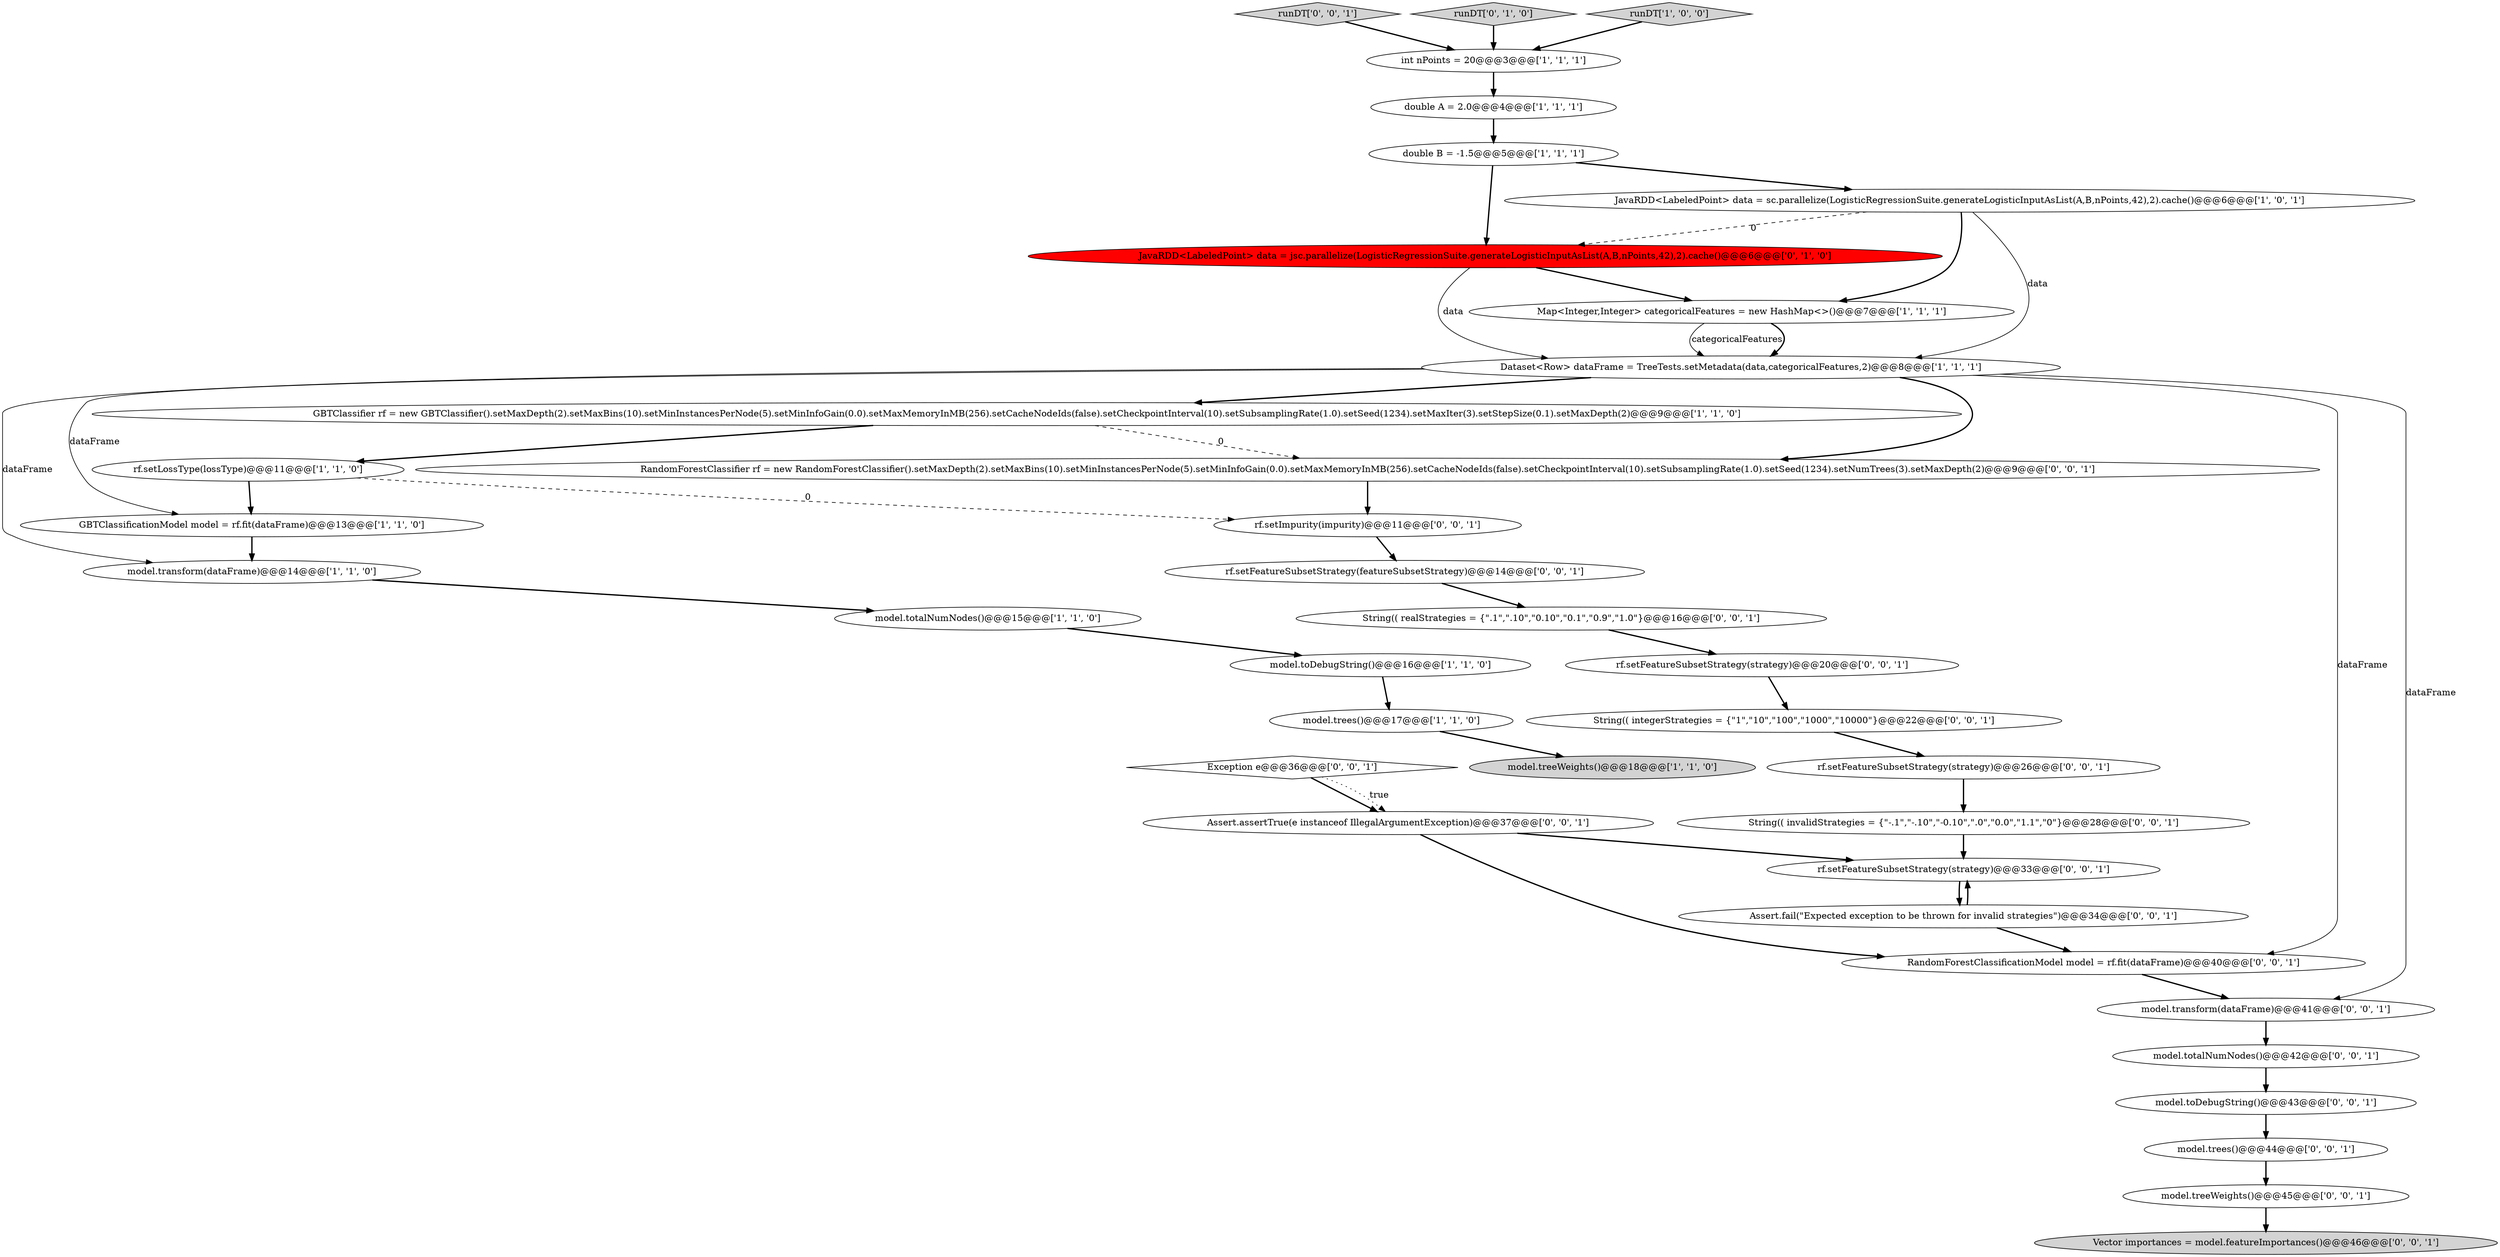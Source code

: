 digraph {
13 [style = filled, label = "int nPoints = 20@@@3@@@['1', '1', '1']", fillcolor = white, shape = ellipse image = "AAA0AAABBB1BBB"];
8 [style = filled, label = "double A = 2.0@@@4@@@['1', '1', '1']", fillcolor = white, shape = ellipse image = "AAA0AAABBB1BBB"];
3 [style = filled, label = "GBTClassificationModel model = rf.fit(dataFrame)@@@13@@@['1', '1', '0']", fillcolor = white, shape = ellipse image = "AAA0AAABBB1BBB"];
26 [style = filled, label = "model.trees()@@@44@@@['0', '0', '1']", fillcolor = white, shape = ellipse image = "AAA0AAABBB3BBB"];
35 [style = filled, label = "model.toDebugString()@@@43@@@['0', '0', '1']", fillcolor = white, shape = ellipse image = "AAA0AAABBB3BBB"];
24 [style = filled, label = "runDT['0', '0', '1']", fillcolor = lightgray, shape = diamond image = "AAA0AAABBB3BBB"];
12 [style = filled, label = "rf.setLossType(lossType)@@@11@@@['1', '1', '0']", fillcolor = white, shape = ellipse image = "AAA0AAABBB1BBB"];
17 [style = filled, label = "RandomForestClassificationModel model = rf.fit(dataFrame)@@@40@@@['0', '0', '1']", fillcolor = white, shape = ellipse image = "AAA0AAABBB3BBB"];
16 [style = filled, label = "JavaRDD<LabeledPoint> data = jsc.parallelize(LogisticRegressionSuite.generateLogisticInputAsList(A,B,nPoints,42),2).cache()@@@6@@@['0', '1', '0']", fillcolor = red, shape = ellipse image = "AAA1AAABBB2BBB"];
2 [style = filled, label = "Map<Integer,Integer> categoricalFeatures = new HashMap<>()@@@7@@@['1', '1', '1']", fillcolor = white, shape = ellipse image = "AAA0AAABBB1BBB"];
11 [style = filled, label = "JavaRDD<LabeledPoint> data = sc.parallelize(LogisticRegressionSuite.generateLogisticInputAsList(A,B,nPoints,42),2).cache()@@@6@@@['1', '0', '1']", fillcolor = white, shape = ellipse image = "AAA0AAABBB1BBB"];
1 [style = filled, label = "model.totalNumNodes()@@@15@@@['1', '1', '0']", fillcolor = white, shape = ellipse image = "AAA0AAABBB1BBB"];
20 [style = filled, label = "rf.setFeatureSubsetStrategy(strategy)@@@20@@@['0', '0', '1']", fillcolor = white, shape = ellipse image = "AAA0AAABBB3BBB"];
19 [style = filled, label = "String(( realStrategies = {\".1\",\".10\",\"0.10\",\"0.1\",\"0.9\",\"1.0\"}@@@16@@@['0', '0', '1']", fillcolor = white, shape = ellipse image = "AAA0AAABBB3BBB"];
28 [style = filled, label = "rf.setImpurity(impurity)@@@11@@@['0', '0', '1']", fillcolor = white, shape = ellipse image = "AAA0AAABBB3BBB"];
33 [style = filled, label = "Exception e@@@36@@@['0', '0', '1']", fillcolor = white, shape = diamond image = "AAA0AAABBB3BBB"];
5 [style = filled, label = "model.toDebugString()@@@16@@@['1', '1', '0']", fillcolor = white, shape = ellipse image = "AAA0AAABBB1BBB"];
10 [style = filled, label = "double B = -1.5@@@5@@@['1', '1', '1']", fillcolor = white, shape = ellipse image = "AAA0AAABBB1BBB"];
7 [style = filled, label = "model.treeWeights()@@@18@@@['1', '1', '0']", fillcolor = lightgray, shape = ellipse image = "AAA0AAABBB1BBB"];
30 [style = filled, label = "rf.setFeatureSubsetStrategy(strategy)@@@33@@@['0', '0', '1']", fillcolor = white, shape = ellipse image = "AAA0AAABBB3BBB"];
36 [style = filled, label = "model.totalNumNodes()@@@42@@@['0', '0', '1']", fillcolor = white, shape = ellipse image = "AAA0AAABBB3BBB"];
22 [style = filled, label = "String(( invalidStrategies = {\"-.1\",\"-.10\",\"-0.10\",\".0\",\"0.0\",\"1.1\",\"0\"}@@@28@@@['0', '0', '1']", fillcolor = white, shape = ellipse image = "AAA0AAABBB3BBB"];
31 [style = filled, label = "model.treeWeights()@@@45@@@['0', '0', '1']", fillcolor = white, shape = ellipse image = "AAA0AAABBB3BBB"];
15 [style = filled, label = "runDT['0', '1', '0']", fillcolor = lightgray, shape = diamond image = "AAA0AAABBB2BBB"];
0 [style = filled, label = "model.transform(dataFrame)@@@14@@@['1', '1', '0']", fillcolor = white, shape = ellipse image = "AAA0AAABBB1BBB"];
4 [style = filled, label = "GBTClassifier rf = new GBTClassifier().setMaxDepth(2).setMaxBins(10).setMinInstancesPerNode(5).setMinInfoGain(0.0).setMaxMemoryInMB(256).setCacheNodeIds(false).setCheckpointInterval(10).setSubsamplingRate(1.0).setSeed(1234).setMaxIter(3).setStepSize(0.1).setMaxDepth(2)@@@9@@@['1', '1', '0']", fillcolor = white, shape = ellipse image = "AAA0AAABBB1BBB"];
14 [style = filled, label = "Dataset<Row> dataFrame = TreeTests.setMetadata(data,categoricalFeatures,2)@@@8@@@['1', '1', '1']", fillcolor = white, shape = ellipse image = "AAA0AAABBB1BBB"];
27 [style = filled, label = "RandomForestClassifier rf = new RandomForestClassifier().setMaxDepth(2).setMaxBins(10).setMinInstancesPerNode(5).setMinInfoGain(0.0).setMaxMemoryInMB(256).setCacheNodeIds(false).setCheckpointInterval(10).setSubsamplingRate(1.0).setSeed(1234).setNumTrees(3).setMaxDepth(2)@@@9@@@['0', '0', '1']", fillcolor = white, shape = ellipse image = "AAA0AAABBB3BBB"];
21 [style = filled, label = "model.transform(dataFrame)@@@41@@@['0', '0', '1']", fillcolor = white, shape = ellipse image = "AAA0AAABBB3BBB"];
29 [style = filled, label = "Assert.assertTrue(e instanceof IllegalArgumentException)@@@37@@@['0', '0', '1']", fillcolor = white, shape = ellipse image = "AAA0AAABBB3BBB"];
9 [style = filled, label = "model.trees()@@@17@@@['1', '1', '0']", fillcolor = white, shape = ellipse image = "AAA0AAABBB1BBB"];
18 [style = filled, label = "Vector importances = model.featureImportances()@@@46@@@['0', '0', '1']", fillcolor = lightgray, shape = ellipse image = "AAA0AAABBB3BBB"];
34 [style = filled, label = "Assert.fail(\"Expected exception to be thrown for invalid strategies\")@@@34@@@['0', '0', '1']", fillcolor = white, shape = ellipse image = "AAA0AAABBB3BBB"];
25 [style = filled, label = "String(( integerStrategies = {\"1\",\"10\",\"100\",\"1000\",\"10000\"}@@@22@@@['0', '0', '1']", fillcolor = white, shape = ellipse image = "AAA0AAABBB3BBB"];
6 [style = filled, label = "runDT['1', '0', '0']", fillcolor = lightgray, shape = diamond image = "AAA0AAABBB1BBB"];
32 [style = filled, label = "rf.setFeatureSubsetStrategy(featureSubsetStrategy)@@@14@@@['0', '0', '1']", fillcolor = white, shape = ellipse image = "AAA0AAABBB3BBB"];
23 [style = filled, label = "rf.setFeatureSubsetStrategy(strategy)@@@26@@@['0', '0', '1']", fillcolor = white, shape = ellipse image = "AAA0AAABBB3BBB"];
1->5 [style = bold, label=""];
8->10 [style = bold, label=""];
2->14 [style = solid, label="categoricalFeatures"];
15->13 [style = bold, label=""];
29->17 [style = bold, label=""];
5->9 [style = bold, label=""];
29->30 [style = bold, label=""];
11->16 [style = dashed, label="0"];
25->23 [style = bold, label=""];
19->20 [style = bold, label=""];
27->28 [style = bold, label=""];
16->14 [style = solid, label="data"];
4->27 [style = dashed, label="0"];
31->18 [style = bold, label=""];
30->34 [style = bold, label=""];
24->13 [style = bold, label=""];
32->19 [style = bold, label=""];
16->2 [style = bold, label=""];
9->7 [style = bold, label=""];
20->25 [style = bold, label=""];
34->30 [style = bold, label=""];
11->2 [style = bold, label=""];
22->30 [style = bold, label=""];
3->0 [style = bold, label=""];
14->21 [style = solid, label="dataFrame"];
28->32 [style = bold, label=""];
33->29 [style = bold, label=""];
26->31 [style = bold, label=""];
23->22 [style = bold, label=""];
21->36 [style = bold, label=""];
10->16 [style = bold, label=""];
0->1 [style = bold, label=""];
12->28 [style = dashed, label="0"];
6->13 [style = bold, label=""];
34->17 [style = bold, label=""];
2->14 [style = bold, label=""];
14->17 [style = solid, label="dataFrame"];
14->3 [style = solid, label="dataFrame"];
33->29 [style = dotted, label="true"];
4->12 [style = bold, label=""];
12->3 [style = bold, label=""];
14->27 [style = bold, label=""];
14->0 [style = solid, label="dataFrame"];
13->8 [style = bold, label=""];
36->35 [style = bold, label=""];
11->14 [style = solid, label="data"];
17->21 [style = bold, label=""];
35->26 [style = bold, label=""];
14->4 [style = bold, label=""];
10->11 [style = bold, label=""];
}
